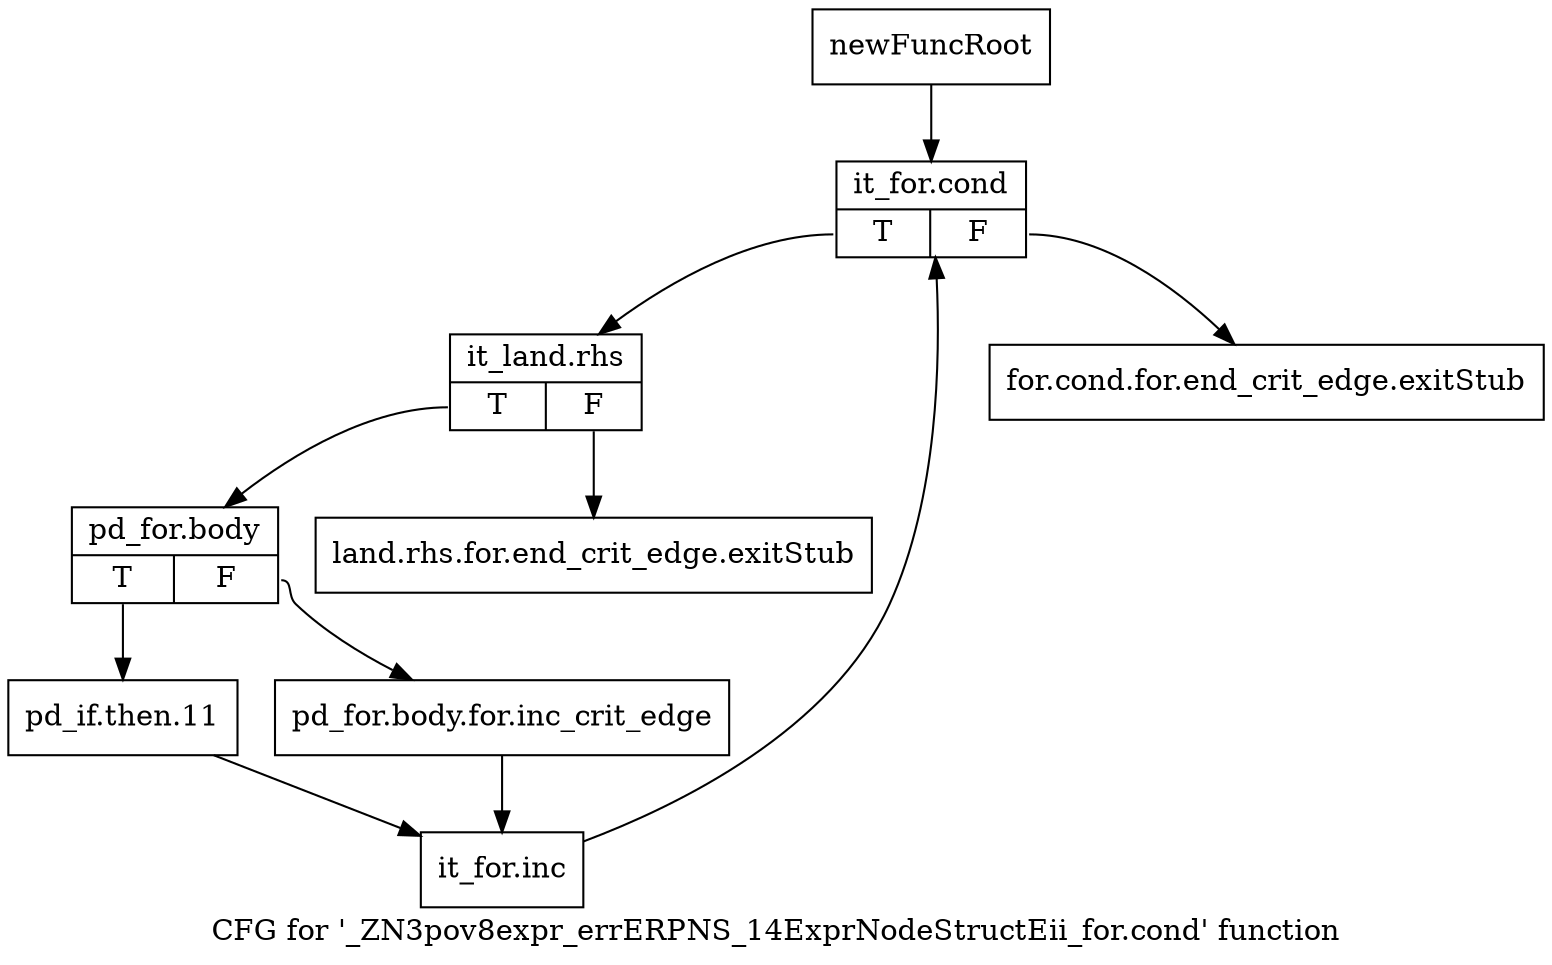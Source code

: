 digraph "CFG for '_ZN3pov8expr_errERPNS_14ExprNodeStructEii_for.cond' function" {
	label="CFG for '_ZN3pov8expr_errERPNS_14ExprNodeStructEii_for.cond' function";

	Node0x245be30 [shape=record,label="{newFuncRoot}"];
	Node0x245be30 -> Node0x245bf20;
	Node0x245be80 [shape=record,label="{for.cond.for.end_crit_edge.exitStub}"];
	Node0x245bed0 [shape=record,label="{land.rhs.for.end_crit_edge.exitStub}"];
	Node0x245bf20 [shape=record,label="{it_for.cond|{<s0>T|<s1>F}}"];
	Node0x245bf20:s0 -> Node0x245bf70;
	Node0x245bf20:s1 -> Node0x245be80;
	Node0x245bf70 [shape=record,label="{it_land.rhs|{<s0>T|<s1>F}}"];
	Node0x245bf70:s0 -> Node0x245bfc0;
	Node0x245bf70:s1 -> Node0x245bed0;
	Node0x245bfc0 [shape=record,label="{pd_for.body|{<s0>T|<s1>F}}"];
	Node0x245bfc0:s0 -> Node0x245c060;
	Node0x245bfc0:s1 -> Node0x245c010;
	Node0x245c010 [shape=record,label="{pd_for.body.for.inc_crit_edge}"];
	Node0x245c010 -> Node0x245c0b0;
	Node0x245c060 [shape=record,label="{pd_if.then.11}"];
	Node0x245c060 -> Node0x245c0b0;
	Node0x245c0b0 [shape=record,label="{it_for.inc}"];
	Node0x245c0b0 -> Node0x245bf20;
}
